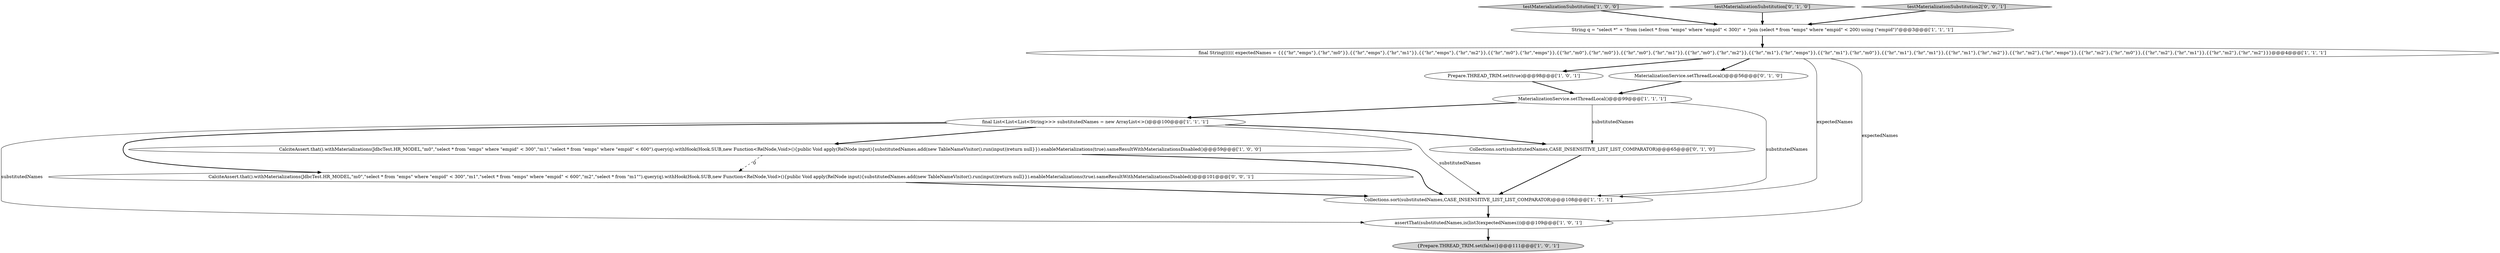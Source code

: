 digraph {
0 [style = filled, label = "assertThat(substitutedNames,is(list3(expectedNames)))@@@109@@@['1', '0', '1']", fillcolor = white, shape = ellipse image = "AAA0AAABBB1BBB"];
3 [style = filled, label = "MaterializationService.setThreadLocal()@@@99@@@['1', '1', '1']", fillcolor = white, shape = ellipse image = "AAA0AAABBB1BBB"];
9 [style = filled, label = "Collections.sort(substitutedNames,CASE_INSENSITIVE_LIST_LIST_COMPARATOR)@@@108@@@['1', '1', '1']", fillcolor = white, shape = ellipse image = "AAA0AAABBB1BBB"];
2 [style = filled, label = "String q = \"select *\" + \"from (select * from \"emps\" where \"empid\" < 300)\" + \"join (select * from \"emps\" where \"empid\" < 200) using (\"empid\")\"@@@3@@@['1', '1', '1']", fillcolor = white, shape = ellipse image = "AAA0AAABBB1BBB"];
10 [style = filled, label = "MaterializationService.setThreadLocal()@@@56@@@['0', '1', '0']", fillcolor = white, shape = ellipse image = "AAA0AAABBB2BBB"];
1 [style = filled, label = "testMaterializationSubstitution['1', '0', '0']", fillcolor = lightgray, shape = diamond image = "AAA0AAABBB1BBB"];
5 [style = filled, label = "{Prepare.THREAD_TRIM.set(false)}@@@111@@@['1', '0', '1']", fillcolor = lightgray, shape = ellipse image = "AAA0AAABBB1BBB"];
11 [style = filled, label = "Collections.sort(substitutedNames,CASE_INSENSITIVE_LIST_LIST_COMPARATOR)@@@65@@@['0', '1', '0']", fillcolor = white, shape = ellipse image = "AAA0AAABBB2BBB"];
8 [style = filled, label = "Prepare.THREAD_TRIM.set(true)@@@98@@@['1', '0', '1']", fillcolor = white, shape = ellipse image = "AAA0AAABBB1BBB"];
4 [style = filled, label = "CalciteAssert.that().withMaterializations(JdbcTest.HR_MODEL,\"m0\",\"select * from \"emps\" where \"empid\" < 300\",\"m1\",\"select * from \"emps\" where \"empid\" < 600\").query(q).withHook(Hook.SUB,new Function<RelNode,Void>(){public Void apply(RelNode input){substitutedNames.add(new TableNameVisitor().run(input))return null}}).enableMaterializations(true).sameResultWithMaterializationsDisabled()@@@59@@@['1', '0', '0']", fillcolor = white, shape = ellipse image = "AAA0AAABBB1BBB"];
12 [style = filled, label = "testMaterializationSubstitution['0', '1', '0']", fillcolor = lightgray, shape = diamond image = "AAA0AAABBB2BBB"];
13 [style = filled, label = "CalciteAssert.that().withMaterializations(JdbcTest.HR_MODEL,\"m0\",\"select * from \"emps\" where \"empid\" < 300\",\"m1\",\"select * from \"emps\" where \"empid\" < 600\",\"m2\",\"select * from \"m1\"\").query(q).withHook(Hook.SUB,new Function<RelNode,Void>(){public Void apply(RelNode input){substitutedNames.add(new TableNameVisitor().run(input))return null}}).enableMaterializations(true).sameResultWithMaterializationsDisabled()@@@101@@@['0', '0', '1']", fillcolor = white, shape = ellipse image = "AAA0AAABBB3BBB"];
14 [style = filled, label = "testMaterializationSubstitution2['0', '0', '1']", fillcolor = lightgray, shape = diamond image = "AAA0AAABBB3BBB"];
6 [style = filled, label = "final String(((((( expectedNames = {{{\"hr\",\"emps\"},{\"hr\",\"m0\"}},{{\"hr\",\"emps\"},{\"hr\",\"m1\"}},{{\"hr\",\"emps\"},{\"hr\",\"m2\"}},{{\"hr\",\"m0\"},{\"hr\",\"emps\"}},{{\"hr\",\"m0\"},{\"hr\",\"m0\"}},{{\"hr\",\"m0\"},{\"hr\",\"m1\"}},{{\"hr\",\"m0\"},{\"hr\",\"m2\"}},{{\"hr\",\"m1\"},{\"hr\",\"emps\"}},{{\"hr\",\"m1\"},{\"hr\",\"m0\"}},{{\"hr\",\"m1\"},{\"hr\",\"m1\"}},{{\"hr\",\"m1\"},{\"hr\",\"m2\"}},{{\"hr\",\"m2\"},{\"hr\",\"emps\"}},{{\"hr\",\"m2\"},{\"hr\",\"m0\"}},{{\"hr\",\"m2\"},{\"hr\",\"m1\"}},{{\"hr\",\"m2\"},{\"hr\",\"m2\"}}}@@@4@@@['1', '1', '1']", fillcolor = white, shape = ellipse image = "AAA0AAABBB1BBB"];
7 [style = filled, label = "final List<List<List<String>>> substitutedNames = new ArrayList<>()@@@100@@@['1', '1', '1']", fillcolor = white, shape = ellipse image = "AAA0AAABBB1BBB"];
7->13 [style = bold, label=""];
4->9 [style = bold, label=""];
3->11 [style = solid, label="substitutedNames"];
7->11 [style = bold, label=""];
9->0 [style = bold, label=""];
2->6 [style = bold, label=""];
7->0 [style = solid, label="substitutedNames"];
8->3 [style = bold, label=""];
6->9 [style = solid, label="expectedNames"];
10->3 [style = bold, label=""];
7->4 [style = bold, label=""];
11->9 [style = bold, label=""];
7->9 [style = solid, label="substitutedNames"];
12->2 [style = bold, label=""];
3->7 [style = bold, label=""];
6->10 [style = bold, label=""];
6->8 [style = bold, label=""];
1->2 [style = bold, label=""];
14->2 [style = bold, label=""];
13->9 [style = bold, label=""];
4->13 [style = dashed, label="0"];
0->5 [style = bold, label=""];
6->0 [style = solid, label="expectedNames"];
3->9 [style = solid, label="substitutedNames"];
}
